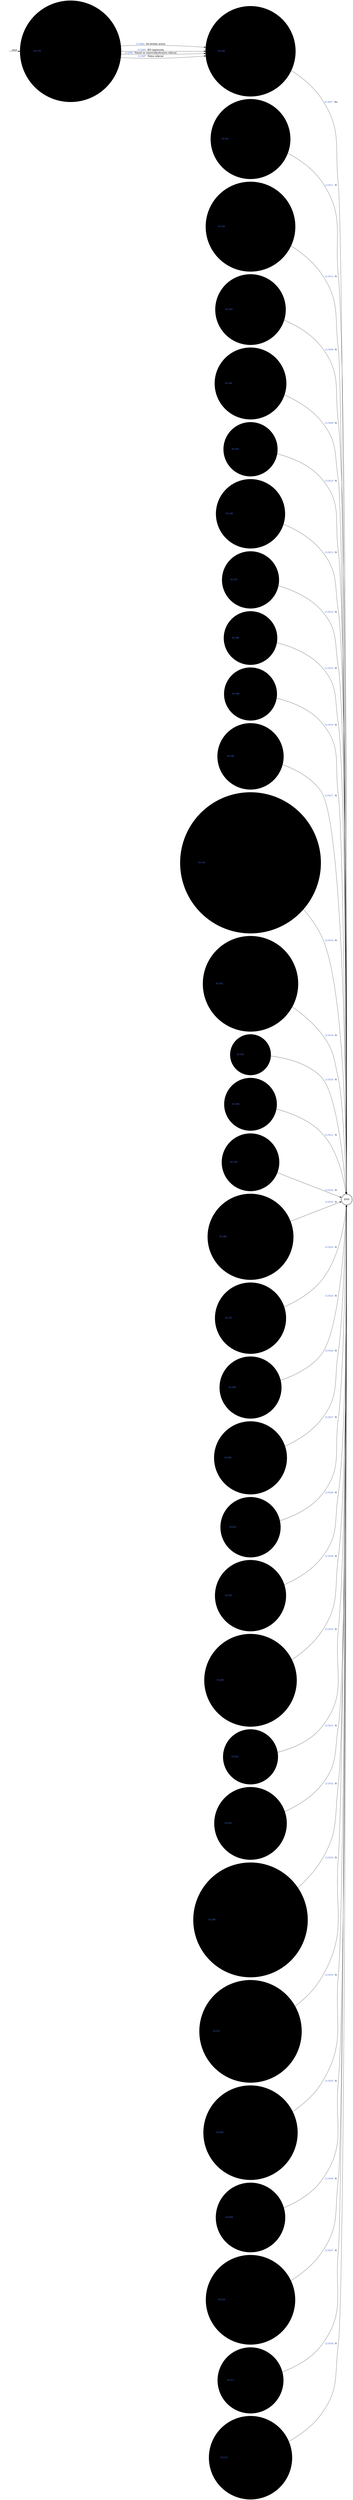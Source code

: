 digraph OLD_ASSAULT1 {
  rankdir=LR;
  node [shape = circle];
  START_NODE [label="", shape=none];
  START_NODE -> 61179 [label = "start"];
  END_NODE [label="END", shape="doublecircle"];
  61179 [label = < <FONT COLOR="royalblue">61179 </FONT> What was the main management outcome of this incident? >, style="filled", color="#DDD"];
  61179 -> 61180 [label = < <FONT COLOR="royalblue">212684 </FONT> No further action >, style="filled", color="#DDD"];
  61179 -> 61180 [label = < <FONT COLOR="royalblue">212685 </FONT> IEP regression >, style="filled", color="#DDD"];
  61179 -> 61180 [label = < <FONT COLOR="royalblue">212686 </FONT> Placed on report/adjudication referral >, style="filled", color="#DDD"];
  61179 -> 61180 [label = < <FONT COLOR="royalblue">212687 </FONT> Police referral >, style="filled", color="#DDD"];
  61180 [label = < <FONT COLOR="royalblue">61180 </FONT> Is any member of staff facing disciplinary charges? >, style="filled", color="#DDD"];
  61180 -> END_NODE [label = < <FONT COLOR="royalblue">213007 </FONT> No >, style="filled", color="#DDD"];
  61181 [label = < <FONT COLOR="royalblue">61181 </FONT> Is there any media interest in this incident? >, style="filled", color="#DDD"];
  61181 -> END_NODE [label = < <FONT COLOR="royalblue">213011 </FONT> N >, style="filled", color="#DDD"];
  61182 [label = < <FONT COLOR="royalblue">61182 </FONT> Has the prison service press office been informed? >, style="filled", color="#DDD"];
  61182 -> END_NODE [label = < <FONT COLOR="royalblue">213012 </FONT> N >, style="filled", color="#DDD"];
  61183 [label = < <FONT COLOR="royalblue">61183 </FONT> Is the location of the incident known? >, style="filled", color="#DDD"];
  61183 -> END_NODE [label = < <FONT COLOR="royalblue">213008 </FONT> N >];
  61184 [label = < <FONT COLOR="royalblue">61184 </FONT> What was the location of the incident? >, style="filled", color="#DDD"];
  61184 -> END_NODE [label = < <FONT COLOR="royalblue">213009 </FONT> N >, style="filled", color="#DDD"];
  61185 [label = < <FONT COLOR="royalblue">61185 </FONT> Was this a sexual assault? >, style="filled", color="#DDD"];
  61185 -> END_NODE [label = < <FONT COLOR="royalblue">213010 </FONT> N >, style="filled", color="#DDD"];
  61186 [label = < <FONT COLOR="royalblue">61186 </FONT> Did the assault occur during a fight? >, style="filled", color="#DDD"];
  61186 -> END_NODE [label = < <FONT COLOR="royalblue">213013 </FONT> N >, style="filled", color="#DDD"];
  61187 [label = < <FONT COLOR="royalblue">61187 </FONT> What type of assault was it? >, style="filled", color="#DDD"];
  61187 -> END_NODE [label = < <FONT COLOR="royalblue">213014 </FONT> N >, style="filled", color="#DDD"];
  61188 [label = < <FONT COLOR="royalblue">61188 </FONT> Were any staff assaulted? >, style="filled", color="#DDD"];
  61188 -> END_NODE [label = < <FONT COLOR="royalblue">213015 </FONT> N >, style="filled", color="#DDD"];
  61189 [label = < <FONT COLOR="royalblue">61189 </FONT> Describe the type of staff >, style="filled", color="#DDD"];
  61189 -> END_NODE [label = < <FONT COLOR="royalblue">213016 </FONT> N >, style="filled", color="#DDD"];
  61190 [label = < <FONT COLOR="royalblue">61190 </FONT> Was spitting used in this incident? >, style="filled", color="#DDD"];
  61190 -> END_NODE [label = < <FONT COLOR="royalblue">213017 </FONT> N >, style="filled", color="#DDD"];
  61191 [label = < <FONT COLOR="royalblue">61191 </FONT> Is the assailant known to have an infectious disease that can be transmitted in saliva? >, style="filled", color="#DDD"];
  61191 -> END_NODE [label = < <FONT COLOR="royalblue">213018 </FONT> N >, style="filled", color="#DDD"];
  61192 [label = < <FONT COLOR="royalblue">61192 </FONT> Did the saliva hit the body or clothing of the victim(s)? >, style="filled", color="#DDD"];
  61192 -> END_NODE [label = < <FONT COLOR="royalblue">213019 </FONT> N >, style="filled", color="#DDD"];
  61193 [label = < <FONT COLOR="royalblue">61193 </FONT> Where did it hit? >, style="filled", color="#DDD"];
  61193 -> END_NODE [label = < <FONT COLOR="royalblue">213020 </FONT> N >, style="filled", color="#DDD"];
  61194 [label = < <FONT COLOR="royalblue">61194 </FONT> Were any weapons used? >, style="filled", color="#DDD"];
  61194 -> END_NODE [label = < <FONT COLOR="royalblue">213021 </FONT> N >, style="filled", color="#DDD"];
  61195 [label = < <FONT COLOR="royalblue">61195 </FONT> Describe the weapons used? >, style="filled", color="#DDD"];
  61195 -> END_NODE [label = < <FONT COLOR="royalblue">213022 </FONT> N >, style="filled", color="#DDD"];
  61196 [label = < <FONT COLOR="royalblue">61196 </FONT> Were any injuries received during this incident? >, style="filled", color="#DDD"];
  61196 -> END_NODE [label = < <FONT COLOR="royalblue">213023 </FONT> N >, style="filled", color="#DDD"];
  61197 [label = < <FONT COLOR="royalblue">61197 </FONT> Enter description of person(s) injured >, style="filled", color="#DDD"];
  61197 -> END_NODE [label = < <FONT COLOR="royalblue">213024 </FONT> N >, style="filled", color="#DDD"];
  61198 [label = < <FONT COLOR="royalblue">61198 </FONT> Was a serious injury sustained? >, style="filled", color="#DDD"];
  61198 -> END_NODE [label = < <FONT COLOR="royalblue">213025 </FONT> N >, style="filled", color="#DDD"];
  61200 [label = < <FONT COLOR="royalblue">61200 </FONT> Which serious injuries were sustained? >, style="filled", color="#DDD"];
  61200 -> END_NODE [label = < <FONT COLOR="royalblue">213026 </FONT> N >, style="filled", color="#DDD"];
  61201 [label = < <FONT COLOR="royalblue">61201 </FONT> Was a minor injury sustained? >, style="filled", color="#DDD"];
  61201 -> END_NODE [label = < <FONT COLOR="royalblue">213027 </FONT> N >, style="filled", color="#DDD"];
  61202 [label = < <FONT COLOR="royalblue">61202 </FONT> Which minor injuries were sustained? >, style="filled", color="#DDD"];
  61202 -> END_NODE [label = < <FONT COLOR="royalblue">213028 </FONT> N >, style="filled", color="#DDD"];
  61203 [label = < <FONT COLOR="royalblue">61203 </FONT> Did injuries result in attendance to outside hospital? >, style="filled", color="#DDD"];
  61203 -> END_NODE [label = < <FONT COLOR="royalblue">213029 </FONT> N >, style="filled", color="#DDD"];
  61204 [label = < <FONT COLOR="royalblue">61204 </FONT> Type of hospital admission >, style="filled", color="#DDD"];
  61204 -> END_NODE [label = < <FONT COLOR="royalblue">213030 </FONT> N >, style="filled", color="#DDD"];
  61205 [label = < <FONT COLOR="royalblue">61205 </FONT> Who was admitted to outside hospital? >, style="filled", color="#DDD"];
  61205 -> END_NODE [label = < <FONT COLOR="royalblue">213031 </FONT> N >, style="filled", color="#DDD"];
  61206 [label = < <FONT COLOR="royalblue">61206 </FONT> Was medical treatment for concussion or internal injuries required? >, style="filled", color="#DDD"];
  61206 -> END_NODE [label = < <FONT COLOR="royalblue">213032 </FONT> N >, style="filled", color="#DDD"];
  61207 [label = < <FONT COLOR="royalblue">61207 </FONT> Are there any staff now off duty as a result of this incident? >, style="filled", color="#DDD"];
  61207 -> END_NODE [label = < <FONT COLOR="royalblue">213033 </FONT> N >, style="filled", color="#DDD"];
  61208 [label = < <FONT COLOR="royalblue">61208 </FONT> Are any staff on sick leave as a result of this incident? >, style="filled", color="#DDD"];
  61208 -> END_NODE [label = < <FONT COLOR="royalblue">213034 </FONT> N >, style="filled", color="#DDD"];
  61209 [label = < <FONT COLOR="royalblue">61209 </FONT> Did the assault occur in public view? >, style="filled", color="#DDD"];
  61209 -> END_NODE [label = < <FONT COLOR="royalblue">213035 </FONT> N >, style="filled", color="#DDD"];
  61210 [label = < <FONT COLOR="royalblue">61210 </FONT> Is there any audio or visual footage of the assault? >, style="filled", color="#DDD"];
  61210 -> END_NODE [label = < <FONT COLOR="royalblue">213036 </FONT> N >, style="filled", color="#DDD"];
  61211 [label = < <FONT COLOR="royalblue">61211 </FONT> What is the source of the footage? >, style="filled", color="#DDD"];
  61211 -> END_NODE [label = < <FONT COLOR="royalblue">213037 </FONT> N >, style="filled", color="#DDD"];
  61212 [label = < <FONT COLOR="royalblue">61212 </FONT> Was there an apparent reason for the assault? >, style="filled", color="#DDD"];
  61212 -> END_NODE [label = < <FONT COLOR="royalblue">213038 </FONT> N >, style="filled", color="#DDD"];
}
